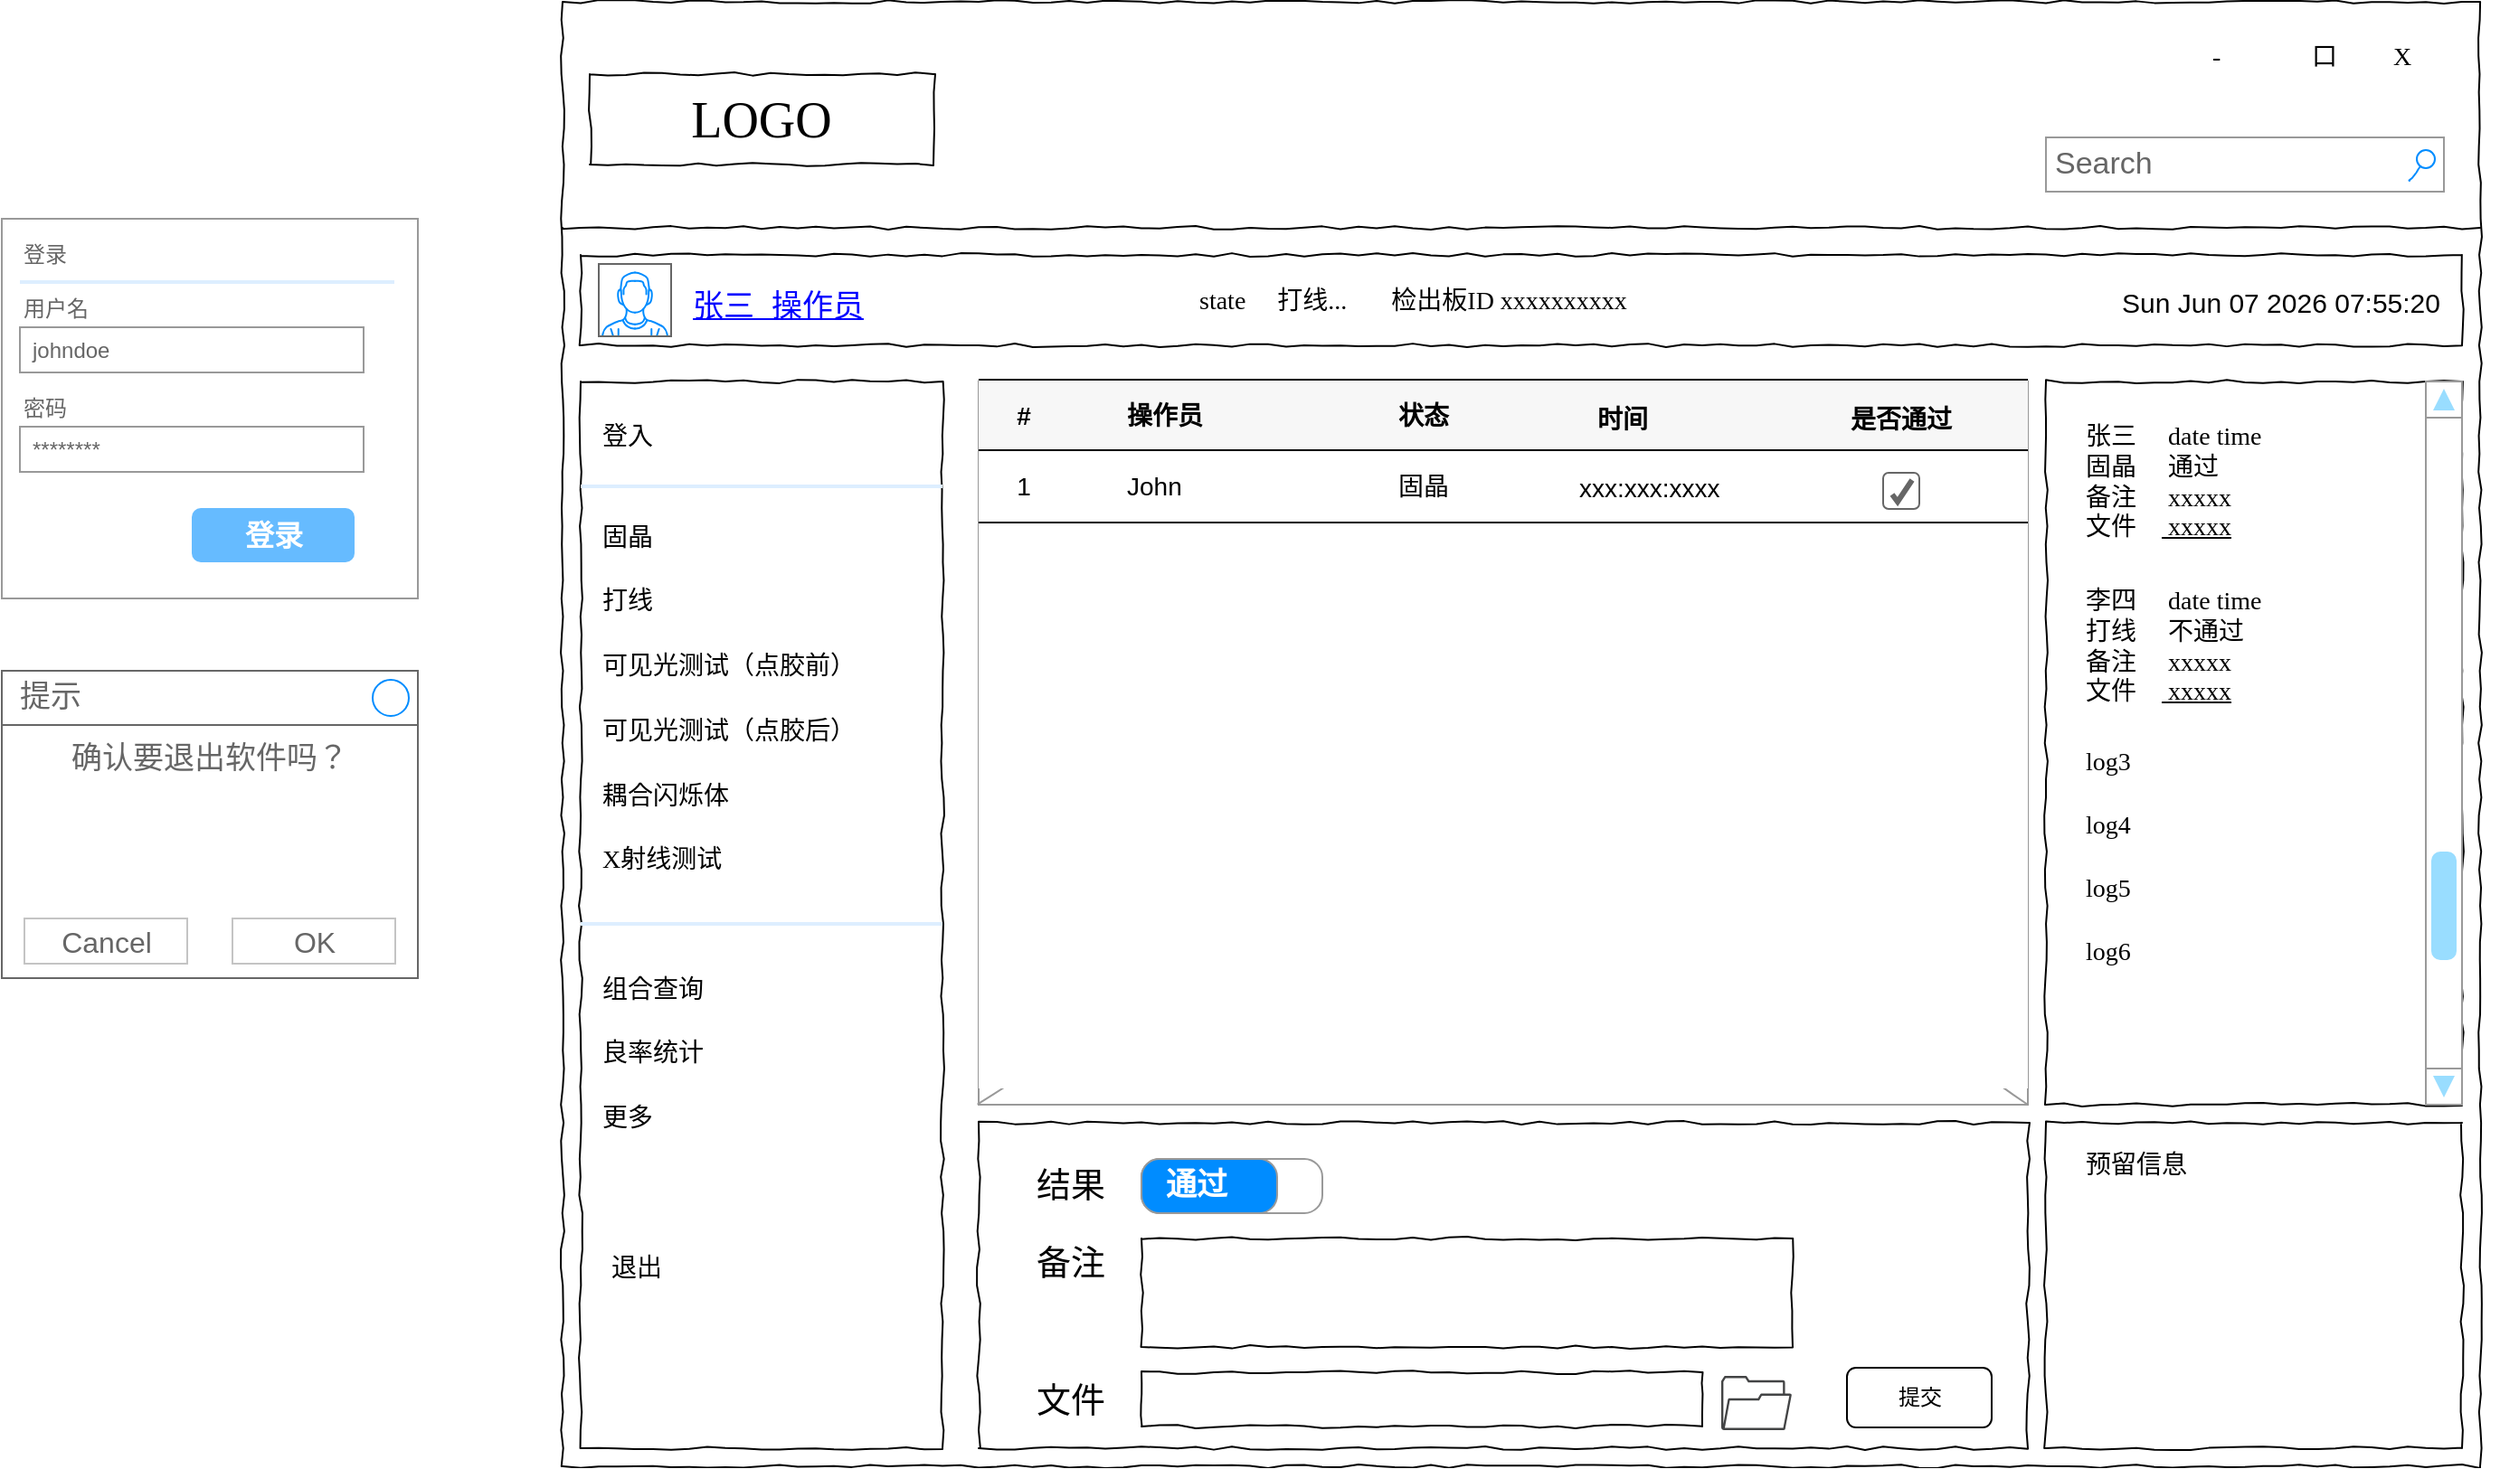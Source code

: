 <mxfile version="10.9.8" type="github"><diagram name="Page-1" id="03018318-947c-dd8e-b7a3-06fadd420f32"><mxGraphModel dx="2073" dy="782" grid="1" gridSize="10" guides="1" tooltips="1" connect="1" arrows="1" fold="1" page="0" pageScale="1" pageWidth="1100" pageHeight="850" background="#ffffff" math="0" shadow="0"><root><mxCell id="0"/><mxCell id="1" parent="0"/><mxCell id="677b7b8949515195-15" value="&lt;div style=&quot;text-align: justify&quot;&gt;&lt;br&gt;&lt;/div&gt;" style="whiteSpace=wrap;html=1;rounded=0;shadow=0;labelBackgroundColor=none;strokeColor=#000000;strokeWidth=1;fillColor=none;fontFamily=Verdana;fontSize=12;fontColor=#000000;align=center;verticalAlign=top;spacing=10;comic=1;" parent="1" vertex="1"><mxGeometry x="250" y="640" width="580" height="180" as="geometry"/></mxCell><mxCell id="677b7b8949515195-1" value="" style="whiteSpace=wrap;html=1;rounded=0;shadow=0;labelBackgroundColor=none;strokeColor=#000000;strokeWidth=1;fillColor=none;fontFamily=Verdana;fontSize=12;fontColor=#000000;align=center;comic=1;" parent="1" vertex="1"><mxGeometry x="20" y="20" width="1060" height="810" as="geometry"/></mxCell><mxCell id="677b7b8949515195-2" value="LOGO" style="whiteSpace=wrap;html=1;rounded=0;shadow=0;labelBackgroundColor=none;strokeColor=#000000;strokeWidth=1;fillColor=#ffffff;fontFamily=Verdana;fontSize=28;fontColor=#000000;align=center;comic=1;" parent="1" vertex="1"><mxGeometry x="35" y="60" width="190" height="50" as="geometry"/></mxCell><mxCell id="677b7b8949515195-3" value="Search" style="strokeWidth=1;shadow=0;dashed=0;align=center;html=1;shape=mxgraph.mockup.forms.searchBox;strokeColor=#999999;mainText=;fillColor=#ffffff;strokeColor2=#008cff;fontColor=#666666;fontSize=17;align=left;spacingLeft=3;rounded=0;labelBackgroundColor=none;comic=1;" parent="1" vertex="1"><mxGeometry x="840" y="95" width="220" height="30" as="geometry"/></mxCell><mxCell id="677b7b8949515195-5" value="-" style="text;html=1;points=[];align=left;verticalAlign=top;spacingTop=-4;fontSize=14;fontFamily=Verdana;fontColor=#000000;" parent="1" vertex="1"><mxGeometry x="930" y="40" width="60" height="20" as="geometry"/></mxCell><mxCell id="677b7b8949515195-6" value="口" style="text;html=1;points=[];align=left;verticalAlign=top;spacingTop=-4;fontSize=14;fontFamily=Verdana;fontColor=#000000;" parent="1" vertex="1"><mxGeometry x="985" y="40" width="60" height="20" as="geometry"/></mxCell><mxCell id="677b7b8949515195-7" value="X" style="text;html=1;points=[];align=left;verticalAlign=top;spacingTop=-4;fontSize=14;fontFamily=Verdana;fontColor=#000000;" parent="1" vertex="1"><mxGeometry x="1030" y="40" width="60" height="20" as="geometry"/></mxCell><mxCell id="677b7b8949515195-8" value="" style="whiteSpace=wrap;html=1;rounded=0;shadow=0;labelBackgroundColor=none;strokeColor=#000000;strokeWidth=1;fillColor=none;fontFamily=Verdana;fontSize=12;fontColor=#000000;align=center;comic=1;" parent="1" vertex="1"><mxGeometry x="30" y="230" width="200" height="590" as="geometry"/></mxCell><mxCell id="677b7b8949515195-9" value="" style="line;strokeWidth=1;html=1;rounded=0;shadow=0;labelBackgroundColor=none;fillColor=none;fontFamily=Verdana;fontSize=14;fontColor=#000000;align=center;comic=1;" parent="1" vertex="1"><mxGeometry x="20" y="140" width="1060" height="10" as="geometry"/></mxCell><mxCell id="677b7b8949515195-10" value="" style="whiteSpace=wrap;html=1;rounded=0;shadow=0;labelBackgroundColor=none;strokeColor=#000000;strokeWidth=1;fillColor=none;fontFamily=Verdana;fontSize=12;fontColor=#000000;align=center;comic=1;" parent="1" vertex="1"><mxGeometry x="30" y="160" width="1040" height="50" as="geometry"/></mxCell><mxCell id="677b7b8949515195-16" value="" style="verticalLabelPosition=bottom;shadow=0;dashed=0;align=center;html=1;verticalAlign=top;strokeWidth=1;shape=mxgraph.mockup.graphics.simpleIcon;strokeColor=#999999;fillColor=#ffffff;rounded=0;labelBackgroundColor=none;fontFamily=Verdana;fontSize=14;fontColor=#000000;comic=1;" parent="1" vertex="1"><mxGeometry x="250" y="230" width="580" height="400" as="geometry"/></mxCell><mxCell id="677b7b8949515195-25" value="" style="whiteSpace=wrap;html=1;rounded=0;shadow=0;labelBackgroundColor=none;strokeColor=#000000;strokeWidth=1;fillColor=none;fontFamily=Verdana;fontSize=12;fontColor=#000000;align=center;comic=1;" parent="1" vertex="1"><mxGeometry x="840" y="230" width="230" height="400" as="geometry"/></mxCell><mxCell id="677b7b8949515195-26" value="" style="whiteSpace=wrap;html=1;rounded=0;shadow=0;labelBackgroundColor=none;strokeColor=#000000;strokeWidth=1;fillColor=none;fontFamily=Verdana;fontSize=12;fontColor=#000000;align=center;comic=1;" parent="1" vertex="1"><mxGeometry x="840" y="640" width="230" height="180" as="geometry"/></mxCell><mxCell id="677b7b8949515195-27" value="登入" style="text;html=1;points=[];align=left;verticalAlign=top;spacingTop=-4;fontSize=14;fontFamily=Verdana;fontColor=#000000;" parent="1" vertex="1"><mxGeometry x="40" y="250" width="170" height="20" as="geometry"/></mxCell><mxCell id="677b7b8949515195-28" value="固晶" style="text;html=1;points=[];align=left;verticalAlign=top;spacingTop=-4;fontSize=14;fontFamily=Verdana;fontColor=#000000;" parent="1" vertex="1"><mxGeometry x="40" y="306" width="170" height="20" as="geometry"/></mxCell><mxCell id="677b7b8949515195-29" value="打线" style="text;html=1;points=[];align=left;verticalAlign=top;spacingTop=-4;fontSize=14;fontFamily=Verdana;fontColor=#000000;" parent="1" vertex="1"><mxGeometry x="40" y="341" width="170" height="20" as="geometry"/></mxCell><mxCell id="677b7b8949515195-30" value="可见光测试（点胶前）" style="text;html=1;points=[];align=left;verticalAlign=top;spacingTop=-4;fontSize=14;fontFamily=Verdana;fontColor=#000000;" parent="1" vertex="1"><mxGeometry x="40" y="377" width="170" height="20" as="geometry"/></mxCell><mxCell id="677b7b8949515195-31" value="X射线测试" style="text;html=1;points=[];align=left;verticalAlign=top;spacingTop=-4;fontSize=14;fontFamily=Verdana;fontColor=#000000;" parent="1" vertex="1"><mxGeometry x="40" y="484" width="170" height="20" as="geometry"/></mxCell><mxCell id="677b7b8949515195-33" value="组合查询" style="text;html=1;points=[];align=left;verticalAlign=top;spacingTop=-4;fontSize=14;fontFamily=Verdana;fontColor=#000000;" parent="1" vertex="1"><mxGeometry x="40" y="556" width="170" height="20" as="geometry"/></mxCell><mxCell id="677b7b8949515195-34" value="良率统计" style="text;html=1;points=[];align=left;verticalAlign=top;spacingTop=-4;fontSize=14;fontFamily=Verdana;fontColor=#000000;" parent="1" vertex="1"><mxGeometry x="40" y="591" width="170" height="20" as="geometry"/></mxCell><mxCell id="677b7b8949515195-35" value="更多" style="text;html=1;points=[];align=left;verticalAlign=top;spacingTop=-4;fontSize=14;fontFamily=Verdana;fontColor=#000000;" parent="1" vertex="1"><mxGeometry x="40" y="627" width="170" height="20" as="geometry"/></mxCell><mxCell id="677b7b8949515195-39" value="可见光测试（点胶后）" style="text;html=1;points=[];align=left;verticalAlign=top;spacingTop=-4;fontSize=14;fontFamily=Verdana;fontColor=#000000;" parent="1" vertex="1"><mxGeometry x="40" y="413" width="170" height="20" as="geometry"/></mxCell><mxCell id="677b7b8949515195-40" value="耦合闪烁体" style="text;html=1;points=[];align=left;verticalAlign=top;spacingTop=-4;fontSize=14;fontFamily=Verdana;fontColor=#000000;" parent="1" vertex="1"><mxGeometry x="40" y="449" width="170" height="20" as="geometry"/></mxCell><mxCell id="677b7b8949515195-41" value="退出" style="text;html=1;points=[];align=left;verticalAlign=top;spacingTop=-4;fontSize=14;fontFamily=Verdana;fontColor=#000000;" parent="1" vertex="1"><mxGeometry x="45" y="710" width="170" height="20" as="geometry"/></mxCell><mxCell id="677b7b8949515195-42" value="预留信息" style="text;html=1;points=[];align=left;verticalAlign=top;spacingTop=-4;fontSize=14;fontFamily=Verdana;fontColor=#000000;" parent="1" vertex="1"><mxGeometry x="860" y="653" width="170" height="20" as="geometry"/></mxCell><mxCell id="677b7b8949515195-44" value="张三&amp;nbsp; &amp;nbsp; &amp;nbsp;date time&lt;br&gt;固晶&amp;nbsp; &amp;nbsp; &amp;nbsp;通过&lt;br&gt;备注&amp;nbsp; &amp;nbsp; &amp;nbsp;xxxxx&lt;br&gt;文件&amp;nbsp; &amp;nbsp; &lt;u&gt;&amp;nbsp;xxxxx&lt;/u&gt;" style="text;html=1;points=[];align=left;verticalAlign=top;spacingTop=-4;fontSize=14;fontFamily=Verdana;" parent="1" vertex="1"><mxGeometry x="860" y="250" width="170" height="80" as="geometry"/></mxCell><mxCell id="677b7b8949515195-45" value="李四&amp;nbsp; &amp;nbsp; &amp;nbsp;date time&lt;br&gt;打线&amp;nbsp; &amp;nbsp; &amp;nbsp;不通过&lt;br&gt;备注&amp;nbsp; &amp;nbsp; &amp;nbsp;xxxxx&lt;br&gt;文件&amp;nbsp; &amp;nbsp;&amp;nbsp;&lt;u&gt;&amp;nbsp;xxxxx&lt;/u&gt;" style="text;html=1;points=[];align=left;verticalAlign=top;spacingTop=-4;fontSize=14;fontFamily=Verdana;fontColor=#000000;" parent="1" vertex="1"><mxGeometry x="860" y="341" width="170" height="20" as="geometry"/></mxCell><mxCell id="677b7b8949515195-46" value="log3" style="text;html=1;points=[];align=left;verticalAlign=top;spacingTop=-4;fontSize=14;fontFamily=Verdana;fontColor=#000000;" parent="1" vertex="1"><mxGeometry x="860" y="430" width="170" height="20" as="geometry"/></mxCell><mxCell id="677b7b8949515195-47" value="log4" style="text;html=1;points=[];align=left;verticalAlign=top;spacingTop=-4;fontSize=14;fontFamily=Verdana;fontColor=#000000;" parent="1" vertex="1"><mxGeometry x="860" y="465" width="170" height="20" as="geometry"/></mxCell><mxCell id="677b7b8949515195-48" value="log5" style="text;html=1;points=[];align=left;verticalAlign=top;spacingTop=-4;fontSize=14;fontFamily=Verdana;fontColor=#000000;" parent="1" vertex="1"><mxGeometry x="860" y="500" width="170" height="20" as="geometry"/></mxCell><mxCell id="677b7b8949515195-49" value="log6" style="text;html=1;points=[];align=left;verticalAlign=top;spacingTop=-4;fontSize=14;fontFamily=Verdana;fontColor=#000000;" parent="1" vertex="1"><mxGeometry x="860" y="535" width="170" height="20" as="geometry"/></mxCell><mxCell id="wk2fBl9NDgwwIxbdV6Cv-1" value="" style="verticalLabelPosition=bottom;shadow=0;dashed=0;align=center;html=1;verticalAlign=top;strokeWidth=1;shape=mxgraph.mockup.containers.userMale;strokeColor=#666666;strokeColor2=#008cff;fillColor=#ffffff;" vertex="1" parent="1"><mxGeometry x="40" y="165" width="40" height="40" as="geometry"/></mxCell><mxCell id="wk2fBl9NDgwwIxbdV6Cv-2" value="张三&amp;nbsp; 操作员" style="shape=rectangle;strokeColor=none;fillColor=none;linkText=;fontSize=17;fontColor=#0000ff;fontStyle=4;html=1;align=left;" vertex="1" parent="1"><mxGeometry x="90" y="174" width="150" height="30" as="geometry"/></mxCell><mxCell id="wk2fBl9NDgwwIxbdV6Cv-3" value="" style="strokeWidth=1;shadow=0;dashed=0;align=center;html=1;shape=mxgraph.mockup.forms.rrect;rSize=0;strokeColor=#999999;fillColor=#ffffff;" vertex="1" parent="1"><mxGeometry x="-290" y="140" width="230" height="210" as="geometry"/></mxCell><mxCell id="wk2fBl9NDgwwIxbdV6Cv-4" value="登录" style="strokeWidth=1;shadow=0;dashed=0;align=center;html=1;shape=mxgraph.mockup.forms.anchor;fontSize=12;fontColor=#666666;align=left;resizeWidth=1;spacingLeft=0;" vertex="1" parent="wk2fBl9NDgwwIxbdV6Cv-3"><mxGeometry width="115.0" height="20" relative="1" as="geometry"><mxPoint x="10" y="10" as="offset"/></mxGeometry></mxCell><mxCell id="wk2fBl9NDgwwIxbdV6Cv-5" value="" style="shape=line;strokeColor=#ddeeff;strokeWidth=2;html=1;resizeWidth=1;" vertex="1" parent="wk2fBl9NDgwwIxbdV6Cv-3"><mxGeometry width="207.0" height="10" relative="1" as="geometry"><mxPoint x="10" y="30" as="offset"/></mxGeometry></mxCell><mxCell id="wk2fBl9NDgwwIxbdV6Cv-6" value="用户名" style="strokeWidth=1;shadow=0;dashed=0;align=center;html=1;shape=mxgraph.mockup.forms.anchor;fontSize=12;fontColor=#666666;align=left;resizeWidth=1;spacingLeft=0;" vertex="1" parent="wk2fBl9NDgwwIxbdV6Cv-3"><mxGeometry width="115.0" height="20" relative="1" as="geometry"><mxPoint x="10" y="40" as="offset"/></mxGeometry></mxCell><mxCell id="wk2fBl9NDgwwIxbdV6Cv-7" value="johndoe" style="strokeWidth=1;shadow=0;dashed=0;align=center;html=1;shape=mxgraph.mockup.forms.rrect;rSize=0;strokeColor=#999999;fontColor=#666666;align=left;spacingLeft=5;resizeWidth=1;" vertex="1" parent="wk2fBl9NDgwwIxbdV6Cv-3"><mxGeometry width="190" height="25" relative="1" as="geometry"><mxPoint x="10" y="60" as="offset"/></mxGeometry></mxCell><mxCell id="wk2fBl9NDgwwIxbdV6Cv-8" value="密码" style="strokeWidth=1;shadow=0;dashed=0;align=center;html=1;shape=mxgraph.mockup.forms.anchor;fontSize=12;fontColor=#666666;align=left;resizeWidth=1;spacingLeft=0;" vertex="1" parent="wk2fBl9NDgwwIxbdV6Cv-3"><mxGeometry width="115.0" height="20" relative="1" as="geometry"><mxPoint x="10" y="95" as="offset"/></mxGeometry></mxCell><mxCell id="wk2fBl9NDgwwIxbdV6Cv-9" value="********" style="strokeWidth=1;shadow=0;dashed=0;align=center;html=1;shape=mxgraph.mockup.forms.rrect;rSize=0;strokeColor=#999999;fontColor=#666666;align=left;spacingLeft=5;resizeWidth=1;" vertex="1" parent="wk2fBl9NDgwwIxbdV6Cv-3"><mxGeometry width="190" height="25" relative="1" as="geometry"><mxPoint x="10" y="115" as="offset"/></mxGeometry></mxCell><mxCell id="wk2fBl9NDgwwIxbdV6Cv-10" value="登录" style="strokeWidth=1;shadow=0;dashed=0;align=center;html=1;shape=mxgraph.mockup.forms.rrect;rSize=5;strokeColor=none;fontColor=#ffffff;fillColor=#66bbff;fontSize=16;fontStyle=1;" vertex="1" parent="wk2fBl9NDgwwIxbdV6Cv-3"><mxGeometry y="1" width="90" height="30" relative="1" as="geometry"><mxPoint x="105" y="-50" as="offset"/></mxGeometry></mxCell><mxCell id="wk2fBl9NDgwwIxbdV6Cv-17" value="" style="verticalLabelPosition=bottom;shadow=0;dashed=0;align=center;html=1;verticalAlign=top;strokeWidth=1;shape=mxgraph.mockup.navigation.scrollBar;fillColor=#ffffff;strokeColor=#999999;barPos=20;fillColor2=#99ddff;strokeColor2=none;direction=north;" vertex="1" parent="1"><mxGeometry x="1050" y="230" width="20" height="400" as="geometry"/></mxCell><mxCell id="wk2fBl9NDgwwIxbdV6Cv-19" value="确认要退出软件吗？" style="strokeWidth=1;shadow=0;dashed=0;align=center;html=1;shape=mxgraph.mockup.containers.rrect;rSize=0;strokeColor=#666666;fontColor=#666666;fontSize=17;verticalAlign=top;whiteSpace=wrap;fillColor=#ffffff;spacingTop=32;" vertex="1" parent="1"><mxGeometry x="-290" y="390" width="230" height="170" as="geometry"/></mxCell><mxCell id="wk2fBl9NDgwwIxbdV6Cv-20" value="提示" style="strokeWidth=1;shadow=0;dashed=0;align=center;html=1;shape=mxgraph.mockup.containers.rrect;rSize=0;fontSize=17;fontColor=#666666;strokeColor=#666666;align=left;spacingLeft=8;fillColor=none;resizeWidth=1;" vertex="1" parent="wk2fBl9NDgwwIxbdV6Cv-19"><mxGeometry width="230" height="30" relative="1" as="geometry"/></mxCell><mxCell id="wk2fBl9NDgwwIxbdV6Cv-21" value="" style="shape=ellipse;strokeColor=#008cff;resizable=0;fillColor=none;html=1;" vertex="1" parent="wk2fBl9NDgwwIxbdV6Cv-20"><mxGeometry x="1" y="0.5" width="20" height="20" relative="1" as="geometry"><mxPoint x="-25" y="-10" as="offset"/></mxGeometry></mxCell><mxCell id="wk2fBl9NDgwwIxbdV6Cv-22" value="Cancel" style="strokeWidth=1;shadow=0;dashed=0;align=center;html=1;shape=mxgraph.mockup.containers.rrect;rSize=0;fontSize=16;fontColor=#666666;strokeColor=#c4c4c4;whiteSpace=wrap;fillColor=none;" vertex="1" parent="wk2fBl9NDgwwIxbdV6Cv-19"><mxGeometry x="0.25" y="1" width="90" height="25" relative="1" as="geometry"><mxPoint x="-45" y="-33" as="offset"/></mxGeometry></mxCell><mxCell id="wk2fBl9NDgwwIxbdV6Cv-23" value="OK" style="strokeWidth=1;shadow=0;dashed=0;align=center;html=1;shape=mxgraph.mockup.containers.rrect;rSize=0;fontSize=16;fontColor=#666666;strokeColor=#c4c4c4;whiteSpace=wrap;fillColor=none;" vertex="1" parent="wk2fBl9NDgwwIxbdV6Cv-19"><mxGeometry x="0.75" y="1" width="90" height="25" relative="1" as="geometry"><mxPoint x="-45" y="-33" as="offset"/></mxGeometry></mxCell><UserObject label="&lt;font style=&quot;font-size: 15px&quot;&gt;%date{ddd mmm dd yyyy HH:MM:ss}%&lt;/font&gt;" placeholders="1" id="wk2fBl9NDgwwIxbdV6Cv-26"><mxCell style="text;html=1;strokeColor=none;fillColor=none;align=center;verticalAlign=middle;whiteSpace=wrap;overflow=hidden;strokeWidth=4;" vertex="1" parent="1"><mxGeometry x="880" y="175" width="180" height="20" as="geometry"/></mxCell></UserObject><mxCell id="wk2fBl9NDgwwIxbdV6Cv-28" value="&lt;font style=&quot;font-size: 19px&quot;&gt;结果&lt;/font&gt;" style="text;html=1;points=[];align=left;verticalAlign=top;spacingTop=-4;fontSize=14;fontFamily=Verdana;fontColor=#000000;" vertex="1" parent="1"><mxGeometry x="280" y="660.5" width="50" height="20" as="geometry"/></mxCell><mxCell id="wk2fBl9NDgwwIxbdV6Cv-29" value="state&amp;nbsp; &amp;nbsp; &amp;nbsp;打线...&amp;nbsp; &amp;nbsp; &amp;nbsp; &amp;nbsp;检出板ID xxxxxxxxxx&amp;nbsp; &amp;nbsp;" style="text;html=1;points=[];align=left;verticalAlign=top;spacingTop=-4;fontSize=14;fontFamily=Verdana;fontColor=#000000;" vertex="1" parent="1"><mxGeometry x="370" y="175" width="310" height="20" as="geometry"/></mxCell><mxCell id="wk2fBl9NDgwwIxbdV6Cv-31" value="" style="shape=line;strokeColor=#ddeeff;strokeWidth=2;html=1;resizeWidth=1;" vertex="1" parent="1"><mxGeometry x="30" y="525" width="200" height="10" as="geometry"><mxPoint x="10" y="30" as="offset"/></mxGeometry></mxCell><mxCell id="wk2fBl9NDgwwIxbdV6Cv-32" value="通过" style="strokeWidth=1;shadow=0;dashed=0;align=center;html=1;shape=mxgraph.mockup.buttons.onOffButton;fillColor=#ffffff;gradientColor=none;strokeColor=#999999;buttonState=on;fillColor2=#008cff;fontColor=#ffffff;fontSize=17;mainText=;spacingRight=40;fontStyle=1;" vertex="1" parent="1"><mxGeometry x="340" y="660" width="100" height="30" as="geometry"/></mxCell><mxCell id="wk2fBl9NDgwwIxbdV6Cv-33" value="&lt;font style=&quot;font-size: 19px&quot;&gt;备注&lt;/font&gt;" style="text;html=1;points=[];align=left;verticalAlign=top;spacingTop=-4;fontSize=14;fontFamily=Verdana;fontColor=#000000;" vertex="1" parent="1"><mxGeometry x="280" y="704" width="50" height="20" as="geometry"/></mxCell><mxCell id="wk2fBl9NDgwwIxbdV6Cv-34" value="" style="whiteSpace=wrap;html=1;rounded=0;shadow=0;labelBackgroundColor=none;strokeColor=#000000;strokeWidth=1;fillColor=none;fontFamily=Verdana;fontSize=12;fontColor=#000000;align=center;comic=1;" vertex="1" parent="1"><mxGeometry x="340" y="704" width="360" height="60" as="geometry"/></mxCell><mxCell id="wk2fBl9NDgwwIxbdV6Cv-36" value="" style="shape=line;strokeColor=#ddeeff;strokeWidth=2;html=1;resizeWidth=1;" vertex="1" parent="1"><mxGeometry x="30" y="283" width="200" height="10" as="geometry"><mxPoint x="10" y="30" as="offset"/></mxGeometry></mxCell><mxCell id="wk2fBl9NDgwwIxbdV6Cv-37" value="&lt;font style=&quot;font-size: 19px&quot;&gt;文件&lt;/font&gt;" style="text;html=1;points=[];align=left;verticalAlign=top;spacingTop=-4;fontSize=14;fontFamily=Verdana;fontColor=#000000;" vertex="1" parent="1"><mxGeometry x="280" y="780" width="50" height="20" as="geometry"/></mxCell><mxCell id="wk2fBl9NDgwwIxbdV6Cv-38" value="" style="whiteSpace=wrap;html=1;rounded=0;shadow=0;labelBackgroundColor=none;strokeColor=#000000;strokeWidth=1;fillColor=none;fontFamily=Verdana;fontSize=12;fontColor=#000000;align=center;comic=1;" vertex="1" parent="1"><mxGeometry x="340" y="778" width="310" height="30" as="geometry"/></mxCell><mxCell id="wk2fBl9NDgwwIxbdV6Cv-42" value="" style="pointerEvents=1;shadow=0;dashed=0;html=1;strokeColor=none;fillColor=#434445;aspect=fixed;labelPosition=center;verticalLabelPosition=bottom;verticalAlign=top;align=center;outlineConnect=0;shape=mxgraph.vvd.folder;" vertex="1" parent="1"><mxGeometry x="660.5" y="780" width="39" height="30" as="geometry"/></mxCell><mxCell id="wk2fBl9NDgwwIxbdV6Cv-44" value="提交" style="rounded=1;align=center;html=1;fontSize=12;labelBackgroundColor=none;" vertex="1" parent="1"><mxGeometry x="730" y="775.5" width="80" height="33" as="geometry"/></mxCell><mxCell id="wk2fBl9NDgwwIxbdV6Cv-45" value="" style="html=1;shadow=0;dashed=0;shape=partialRectangle;top=0;bottom=0;right=0;left=0;labelBackgroundColor=none;align=left;" vertex="1" parent="1"><mxGeometry x="250" y="229" width="580" height="392" as="geometry"/></mxCell><mxCell id="wk2fBl9NDgwwIxbdV6Cv-46" value="" style="html=1;shadow=0;dashed=0;shape=mxgraph.bootstrap.horLines;strokeColor=inherit;fillColor=#000000;fillOpacity=3;resizeWidth=1;" vertex="1" parent="wk2fBl9NDgwwIxbdV6Cv-45"><mxGeometry width="580" height="40" relative="1" as="geometry"/></mxCell><mxCell id="wk2fBl9NDgwwIxbdV6Cv-47" value="#" style="html=1;shadow=0;dashed=0;shape=mxgraph.bootstrap.rect;strokeColor=none;fillColor=none;fontSize=14;fontStyle=1;whiteSpace=wrap;resizeHeight=1;" vertex="1" parent="wk2fBl9NDgwwIxbdV6Cv-46"><mxGeometry width="50" height="40" relative="1" as="geometry"/></mxCell><mxCell id="wk2fBl9NDgwwIxbdV6Cv-48" value="操作员" style="html=1;shadow=0;dashed=0;shape=mxgraph.bootstrap.rect;strokeColor=none;fillColor=none;fontSize=14;fontStyle=1;align=left;whiteSpace=wrap;resizeHeight=1;" vertex="1" parent="wk2fBl9NDgwwIxbdV6Cv-46"><mxGeometry width="150" height="40" relative="1" as="geometry"><mxPoint x="80" as="offset"/></mxGeometry></mxCell><mxCell id="wk2fBl9NDgwwIxbdV6Cv-49" value="状态" style="html=1;shadow=0;dashed=0;shape=mxgraph.bootstrap.rect;strokeColor=none;fillColor=none;fontSize=14;fontStyle=1;align=left;whiteSpace=wrap;resizeHeight=1;" vertex="1" parent="wk2fBl9NDgwwIxbdV6Cv-46"><mxGeometry width="120" height="40" relative="1" as="geometry"><mxPoint x="230" as="offset"/></mxGeometry></mxCell><mxCell id="wk2fBl9NDgwwIxbdV6Cv-50" value="时间" style="html=1;shadow=0;dashed=0;shape=mxgraph.bootstrap.rect;strokeColor=none;fillColor=none;fontSize=14;fontStyle=1;align=left;whiteSpace=wrap;resizeHeight=1;" vertex="1" parent="wk2fBl9NDgwwIxbdV6Cv-46"><mxGeometry width="150" height="40" relative="1" as="geometry"><mxPoint x="340" y="1.5" as="offset"/></mxGeometry></mxCell><mxCell id="wk2fBl9NDgwwIxbdV6Cv-51" value="是否通过" style="html=1;shadow=0;dashed=0;shape=mxgraph.bootstrap.rect;strokeColor=none;fillColor=none;fontSize=14;fontStyle=1;align=left;whiteSpace=wrap;resizeHeight=1;" vertex="1" parent="wk2fBl9NDgwwIxbdV6Cv-46"><mxGeometry width="100" height="40" relative="1" as="geometry"><mxPoint x="480" y="1.5" as="offset"/></mxGeometry></mxCell><mxCell id="wk2fBl9NDgwwIxbdV6Cv-53" value="" style="strokeColor=inherit;fillColor=inherit;gradientColor=inherit;html=1;shadow=0;dashed=0;shape=mxgraph.bootstrap.horLines;resizeWidth=1;" vertex="1" parent="wk2fBl9NDgwwIxbdV6Cv-45"><mxGeometry width="580" height="40" relative="1" as="geometry"><mxPoint y="39" as="offset"/></mxGeometry></mxCell><mxCell id="wk2fBl9NDgwwIxbdV6Cv-54" value="1" style="html=1;shadow=0;dashed=0;shape=mxgraph.bootstrap.rect;strokeColor=none;fillColor=none;fontSize=14;whiteSpace=wrap;resizeHeight=1;" vertex="1" parent="wk2fBl9NDgwwIxbdV6Cv-53"><mxGeometry width="50" height="40" relative="1" as="geometry"/></mxCell><mxCell id="wk2fBl9NDgwwIxbdV6Cv-55" value="John" style="html=1;shadow=0;dashed=0;shape=mxgraph.bootstrap.rect;strokeColor=none;fillColor=none;fontSize=14;align=left;whiteSpace=wrap;resizeHeight=1;" vertex="1" parent="wk2fBl9NDgwwIxbdV6Cv-53"><mxGeometry width="150" height="40" relative="1" as="geometry"><mxPoint x="80" as="offset"/></mxGeometry></mxCell><mxCell id="wk2fBl9NDgwwIxbdV6Cv-56" value="固晶" style="html=1;shadow=0;dashed=0;shape=mxgraph.bootstrap.rect;strokeColor=none;fillColor=none;fontSize=14;align=left;whiteSpace=wrap;resizeHeight=1;" vertex="1" parent="wk2fBl9NDgwwIxbdV6Cv-53"><mxGeometry width="150" height="40" relative="1" as="geometry"><mxPoint x="230" as="offset"/></mxGeometry></mxCell><mxCell id="wk2fBl9NDgwwIxbdV6Cv-57" value="xxx:xxx:xxxx" style="html=1;shadow=0;dashed=0;shape=mxgraph.bootstrap.rect;strokeColor=none;fillColor=none;fontSize=14;align=left;whiteSpace=wrap;resizeHeight=1;" vertex="1" parent="wk2fBl9NDgwwIxbdV6Cv-53"><mxGeometry width="150" height="40" relative="1" as="geometry"><mxPoint x="330" y="0.5" as="offset"/></mxGeometry></mxCell><mxCell id="wk2fBl9NDgwwIxbdV6Cv-58" value="" style="html=1;shadow=0;dashed=0;shape=mxgraph.bootstrap.checkbox;strokeColor=#666666;fillColor=#ffffff;" vertex="1" parent="wk2fBl9NDgwwIxbdV6Cv-53"><mxGeometry y="0.5" width="20" height="20" relative="1" as="geometry"><mxPoint x="500" y="-7.5" as="offset"/></mxGeometry></mxCell></root></mxGraphModel></diagram></mxfile>